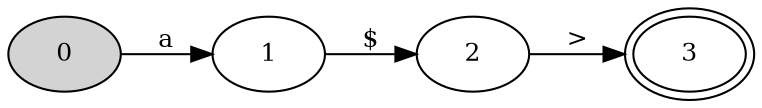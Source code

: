 digraph "SFA" {
rankdir=LR;

//Initial state
node [style = filled, shape = ellipse, peripheries = 1, fillcolor = "#d3d3d3ff", fontsize = 12]
0

//Final states
node [style = filled, shape = ellipse, peripheries = 2, fillcolor = white, fontsize = 12]
3

//Other states
node [style = filled, shape = ellipse, peripheries = 1, fillcolor = white, fontsize = 12]
1
2

//Transitions
0 -> 1 [label = "\a", fontsize = 12 ];
1 -> 2 [label = "$", fontsize = 12 ];
2 -> 3 [label = ">", fontsize = 12 ];
}
